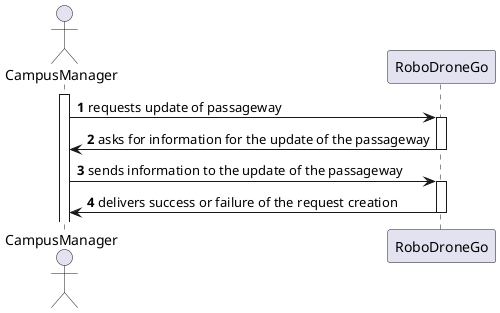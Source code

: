 @startuml
'https://plantuml.com/sequence-diagram

autonumber
actor  CampusManager
participant  RoboDroneGo

activate CampusManager
CampusManager -> RoboDroneGo : requests update of passageway
activate RoboDroneGo
CampusManager <- RoboDroneGo : asks for information for the update of the passageway
deactivate RoboDroneGo
CampusManager -> RoboDroneGo : sends information to the update of the passageway
activate RoboDroneGo
CampusManager <- RoboDroneGo : delivers success or failure of the request creation
deactivate RoboDroneGo

@enduml

